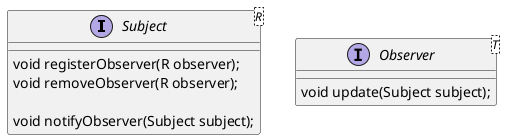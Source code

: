 @startuml
interface Subject<R> {


    void registerObserver(R observer);


    void removeObserver(R observer);

    void notifyObserver(Subject subject);
}

interface Observer<T> {


    void update(Subject subject);
}

@enduml
